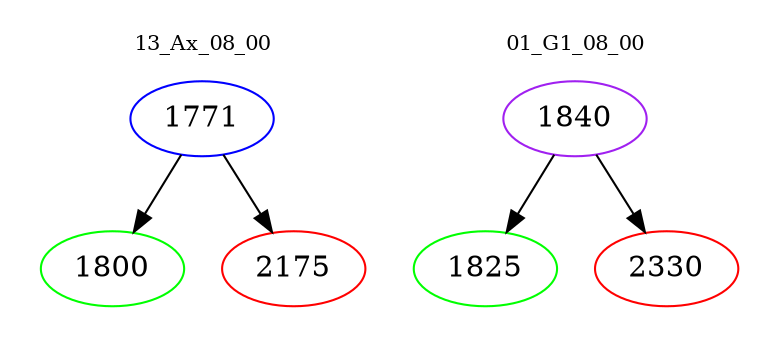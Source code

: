 digraph{
subgraph cluster_0 {
color = white
label = "13_Ax_08_00";
fontsize=10;
T0_1771 [label="1771", color="blue"]
T0_1771 -> T0_1800 [color="black"]
T0_1800 [label="1800", color="green"]
T0_1771 -> T0_2175 [color="black"]
T0_2175 [label="2175", color="red"]
}
subgraph cluster_1 {
color = white
label = "01_G1_08_00";
fontsize=10;
T1_1840 [label="1840", color="purple"]
T1_1840 -> T1_1825 [color="black"]
T1_1825 [label="1825", color="green"]
T1_1840 -> T1_2330 [color="black"]
T1_2330 [label="2330", color="red"]
}
}
